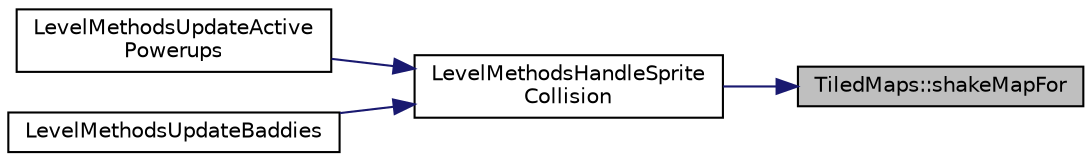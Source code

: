 digraph "TiledMaps::shakeMapFor"
{
 // LATEX_PDF_SIZE
  edge [fontname="Helvetica",fontsize="10",labelfontname="Helvetica",labelfontsize="10"];
  node [fontname="Helvetica",fontsize="10",shape=record];
  rankdir="RL";
  Node1 [label="TiledMaps::shakeMapFor",height=0.2,width=0.4,color="black", fillcolor="grey75", style="filled", fontcolor="black",tooltip=" "];
  Node1 -> Node2 [dir="back",color="midnightblue",fontsize="10",style="solid"];
  Node2 [label="LevelMethodsHandleSprite\lCollision",height=0.2,width=0.4,color="black", fillcolor="white", style="filled",URL="$_level_methods_8cpp.html#af17deb75104f88694410fe98a83b997f",tooltip=" "];
  Node2 -> Node3 [dir="back",color="midnightblue",fontsize="10",style="solid"];
  Node3 [label="LevelMethodsUpdateActive\lPowerups",height=0.2,width=0.4,color="black", fillcolor="white", style="filled",URL="$_level_methods_8cpp.html#a5d24eae14bebfb100a9135e8112b0d08",tooltip="Updates the power up sprites that have been activated"];
  Node2 -> Node4 [dir="back",color="midnightblue",fontsize="10",style="solid"];
  Node4 [label="LevelMethodsUpdateBaddies",height=0.2,width=0.4,color="black", fillcolor="white", style="filled",URL="$_level_methods_8cpp.html#a9c2f89b8dc2574620d46faa2ed3ea60d",tooltip=" "];
}
